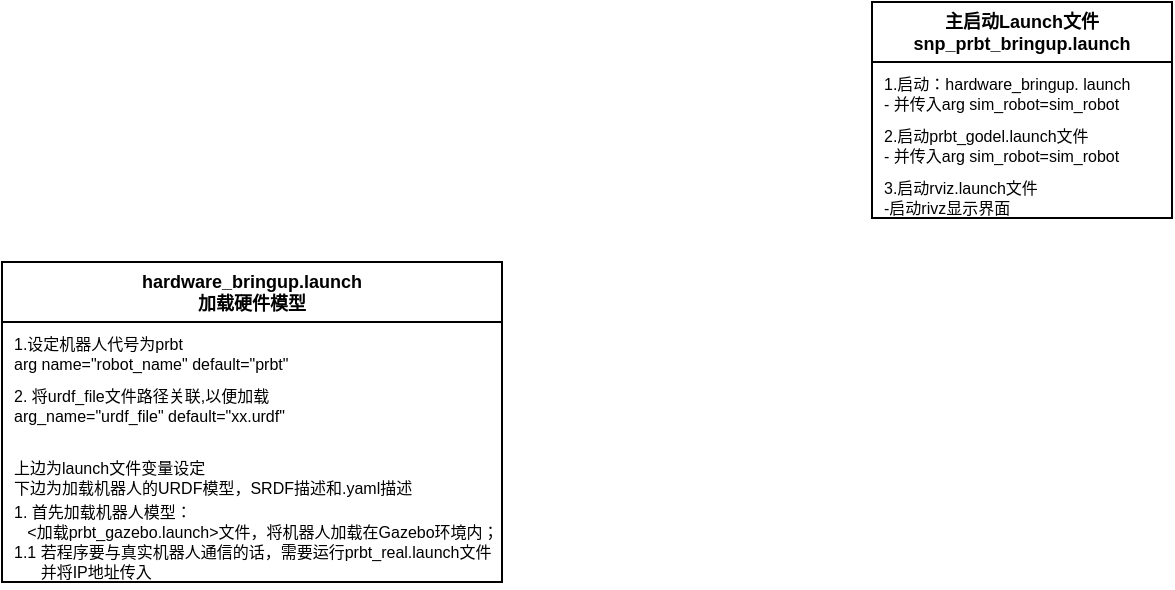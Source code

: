 <mxfile version="13.6.5" type="github">
  <diagram name="Page-1" id="9f46799a-70d6-7492-0946-bef42562c5a5">
    <mxGraphModel dx="400" dy="448" grid="1" gridSize="10" guides="1" tooltips="1" connect="1" arrows="1" fold="1" page="1" pageScale="1" pageWidth="1100" pageHeight="850" background="#ffffff" math="0" shadow="0">
      <root>
        <mxCell id="0" />
        <mxCell id="1" parent="0" />
        <mxCell id="KAkbny95yHru2cI5Tnwd-2" value="主启动Launch文件&#xa;snp_prbt_bringup.launch" style="swimlane;fontStyle=1;childLayout=stackLayout;horizontal=1;startSize=30;fillColor=none;horizontalStack=0;resizeParent=1;resizeParentMax=0;resizeLast=0;collapsible=1;marginBottom=0;fontSize=9;" parent="1" vertex="1">
          <mxGeometry x="475" y="30" width="150" height="108" as="geometry">
            <mxRectangle x="510" y="200" width="90" height="26" as="alternateBounds" />
          </mxGeometry>
        </mxCell>
        <mxCell id="KAkbny95yHru2cI5Tnwd-3" value="1.启动：hardware_bringup. launch&#xa;- 并传入arg sim_robot=sim_robot" style="text;strokeColor=none;fillColor=none;align=left;verticalAlign=top;spacingLeft=4;spacingRight=4;overflow=hidden;rotatable=0;points=[[0,0.5],[1,0.5]];portConstraint=eastwest;fontSize=8;" parent="KAkbny95yHru2cI5Tnwd-2" vertex="1">
          <mxGeometry y="30" width="150" height="26" as="geometry" />
        </mxCell>
        <mxCell id="KAkbny95yHru2cI5Tnwd-4" value="2.启动prbt_godel.launch文件&#xa;- 并传入arg sim_robot=sim_robot" style="text;strokeColor=none;fillColor=none;align=left;verticalAlign=top;spacingLeft=4;spacingRight=4;overflow=hidden;rotatable=0;points=[[0,0.5],[1,0.5]];portConstraint=eastwest;fontSize=8;" parent="KAkbny95yHru2cI5Tnwd-2" vertex="1">
          <mxGeometry y="56" width="150" height="26" as="geometry" />
        </mxCell>
        <mxCell id="KAkbny95yHru2cI5Tnwd-5" value="3.启动rviz.launch文件&#xa;-启动rivz显示界面" style="text;strokeColor=none;fillColor=none;align=left;verticalAlign=top;spacingLeft=4;spacingRight=4;overflow=hidden;rotatable=0;points=[[0,0.5],[1,0.5]];portConstraint=eastwest;fontSize=8;" parent="KAkbny95yHru2cI5Tnwd-2" vertex="1">
          <mxGeometry y="82" width="150" height="26" as="geometry" />
        </mxCell>
        <mxCell id="o36uRRZI3loZWV72tVVz-1" value="hardware_bringup.launch&#xa;加载硬件模型" style="swimlane;fontStyle=1;childLayout=stackLayout;horizontal=1;startSize=30;fillColor=none;horizontalStack=0;resizeParent=1;resizeParentMax=0;resizeLast=0;collapsible=1;marginBottom=0;fontSize=9;" vertex="1" parent="1">
          <mxGeometry x="40" y="160" width="250" height="160" as="geometry">
            <mxRectangle x="510" y="200" width="90" height="26" as="alternateBounds" />
          </mxGeometry>
        </mxCell>
        <mxCell id="o36uRRZI3loZWV72tVVz-2" value="1.设定机器人代号为prbt&#xa;arg name=&quot;robot_name&quot; default=&quot;prbt&quot;" style="text;strokeColor=none;fillColor=none;align=left;verticalAlign=top;spacingLeft=4;spacingRight=4;overflow=hidden;rotatable=0;points=[[0,0.5],[1,0.5]];portConstraint=eastwest;fontSize=8;" vertex="1" parent="o36uRRZI3loZWV72tVVz-1">
          <mxGeometry y="30" width="250" height="26" as="geometry" />
        </mxCell>
        <mxCell id="o36uRRZI3loZWV72tVVz-7" value="2. 将urdf_file文件路径关联,以便加载&#xa;arg_name=&quot;urdf_file&quot; default=&quot;xx.urdf&quot;" style="text;strokeColor=none;fillColor=none;align=left;verticalAlign=top;spacingLeft=4;spacingRight=4;overflow=hidden;rotatable=0;points=[[0,0.5],[1,0.5]];portConstraint=eastwest;fontSize=8;" vertex="1" parent="o36uRRZI3loZWV72tVVz-1">
          <mxGeometry y="56" width="250" height="26" as="geometry" />
        </mxCell>
        <mxCell id="o36uRRZI3loZWV72tVVz-8" value="&#xa;上边为launch文件变量设定&#xa;下边为加载机器人的URDF模型，SRDF描述和.yaml描述" style="text;strokeColor=none;fillColor=none;align=left;verticalAlign=top;spacingLeft=4;spacingRight=4;overflow=hidden;rotatable=0;points=[[0,0.5],[1,0.5]];portConstraint=eastwest;fontSize=8;" vertex="1" parent="o36uRRZI3loZWV72tVVz-1">
          <mxGeometry y="82" width="250" height="32" as="geometry" />
        </mxCell>
        <mxCell id="o36uRRZI3loZWV72tVVz-13" value="1. 首先加载机器人模型：&#xa;   &lt;加载prbt_gazebo.launch&gt;文件，将机器人加载在Gazebo环境内；&#xa;1.1 若程序要与真实机器人通信的话，需要运行prbt_real.launch文件&#xa;      并将IP地址传入" style="text;strokeColor=none;fillColor=none;align=left;verticalAlign=top;spacingLeft=4;spacingRight=4;overflow=hidden;rotatable=0;points=[[0,0.5],[1,0.5]];portConstraint=eastwest;fontSize=8;" vertex="1" parent="o36uRRZI3loZWV72tVVz-1">
          <mxGeometry y="114" width="250" height="46" as="geometry" />
        </mxCell>
      </root>
    </mxGraphModel>
  </diagram>
</mxfile>
